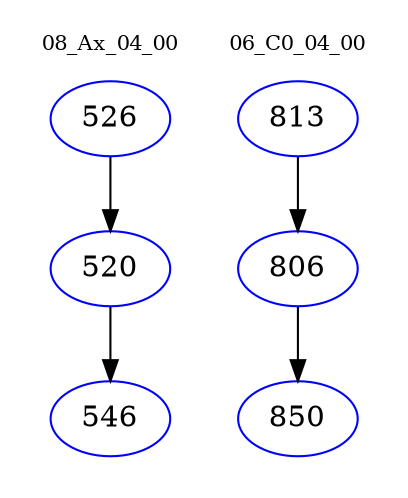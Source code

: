 digraph{
subgraph cluster_0 {
color = white
label = "08_Ax_04_00";
fontsize=10;
T0_526 [label="526", color="blue"]
T0_526 -> T0_520 [color="black"]
T0_520 [label="520", color="blue"]
T0_520 -> T0_546 [color="black"]
T0_546 [label="546", color="blue"]
}
subgraph cluster_1 {
color = white
label = "06_C0_04_00";
fontsize=10;
T1_813 [label="813", color="blue"]
T1_813 -> T1_806 [color="black"]
T1_806 [label="806", color="blue"]
T1_806 -> T1_850 [color="black"]
T1_850 [label="850", color="blue"]
}
}
